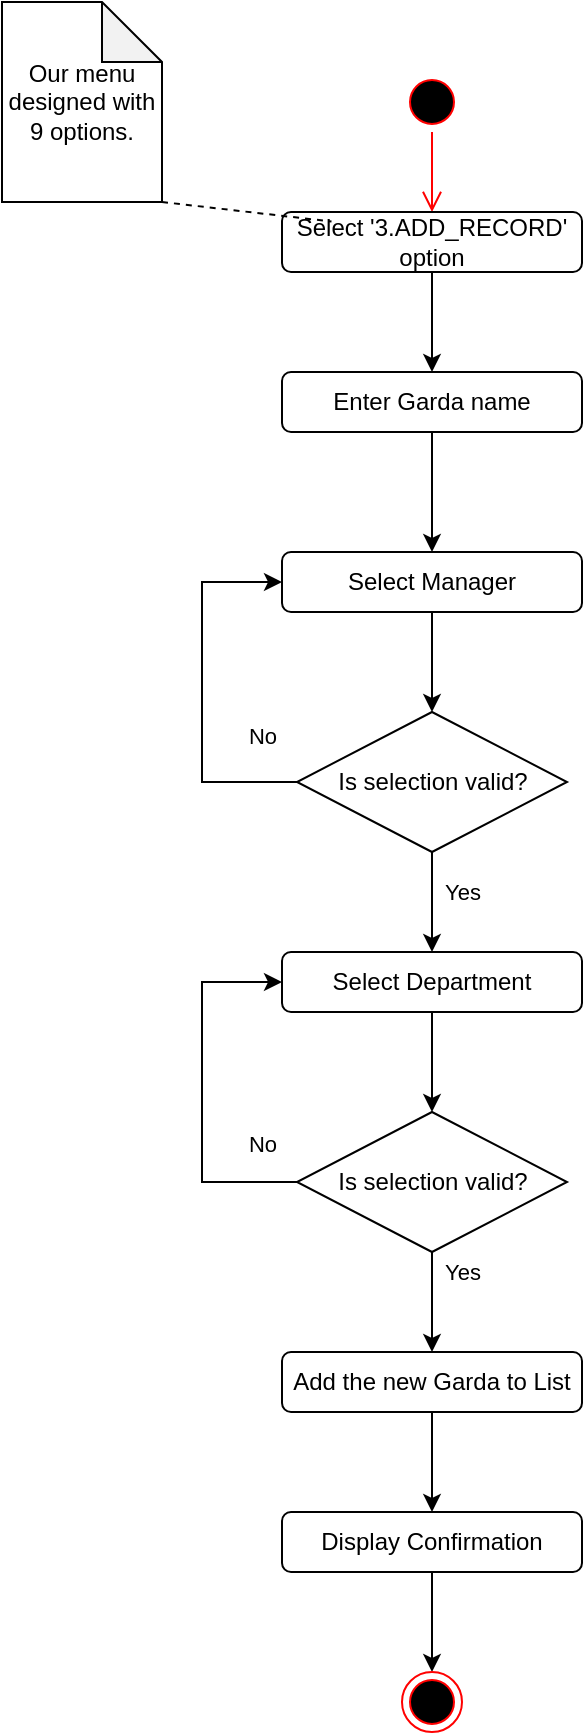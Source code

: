 <mxfile version="27.0.1">
  <diagram name="Page-1" id="EpfmuZBsE2RG1LV1SROP">
    <mxGraphModel dx="1685" dy="805" grid="1" gridSize="10" guides="1" tooltips="1" connect="1" arrows="1" fold="1" page="1" pageScale="1" pageWidth="827" pageHeight="1169" math="0" shadow="0">
      <root>
        <mxCell id="0" />
        <mxCell id="1" parent="0" />
        <mxCell id="gtRkcNtSJkR6ppTKZCWr-1" value="" style="ellipse;html=1;shape=startState;fillColor=#000000;strokeColor=#ff0000;" vertex="1" parent="1">
          <mxGeometry x="410" y="105" width="30" height="30" as="geometry" />
        </mxCell>
        <mxCell id="gtRkcNtSJkR6ppTKZCWr-2" value="" style="edgeStyle=orthogonalEdgeStyle;html=1;verticalAlign=bottom;endArrow=open;endSize=8;strokeColor=#ff0000;rounded=0;entryX=0.5;entryY=0;entryDx=0;entryDy=0;" edge="1" source="gtRkcNtSJkR6ppTKZCWr-1" parent="1" target="gtRkcNtSJkR6ppTKZCWr-3">
          <mxGeometry relative="1" as="geometry">
            <mxPoint x="425" y="245" as="targetPoint" />
          </mxGeometry>
        </mxCell>
        <mxCell id="gtRkcNtSJkR6ppTKZCWr-10" value="" style="edgeStyle=orthogonalEdgeStyle;rounded=0;orthogonalLoop=1;jettySize=auto;html=1;entryX=0.5;entryY=0;entryDx=0;entryDy=0;" edge="1" parent="1" source="gtRkcNtSJkR6ppTKZCWr-3" target="gtRkcNtSJkR6ppTKZCWr-5">
          <mxGeometry relative="1" as="geometry" />
        </mxCell>
        <mxCell id="gtRkcNtSJkR6ppTKZCWr-3" value="Select &#39;3.ADD_RECORD&#39; option" style="rounded=1;whiteSpace=wrap;html=1;" vertex="1" parent="1">
          <mxGeometry x="350" y="175" width="150" height="30" as="geometry" />
        </mxCell>
        <mxCell id="gtRkcNtSJkR6ppTKZCWr-11" value="" style="edgeStyle=orthogonalEdgeStyle;rounded=0;orthogonalLoop=1;jettySize=auto;html=1;entryX=0.5;entryY=0;entryDx=0;entryDy=0;" edge="1" parent="1" source="gtRkcNtSJkR6ppTKZCWr-5" target="gtRkcNtSJkR6ppTKZCWr-6">
          <mxGeometry relative="1" as="geometry" />
        </mxCell>
        <mxCell id="gtRkcNtSJkR6ppTKZCWr-5" value="Enter Garda name" style="rounded=1;whiteSpace=wrap;html=1;" vertex="1" parent="1">
          <mxGeometry x="350" y="255" width="150" height="30" as="geometry" />
        </mxCell>
        <mxCell id="gtRkcNtSJkR6ppTKZCWr-12" value="" style="edgeStyle=orthogonalEdgeStyle;rounded=0;orthogonalLoop=1;jettySize=auto;html=1;" edge="1" parent="1" source="gtRkcNtSJkR6ppTKZCWr-6" target="gtRkcNtSJkR6ppTKZCWr-9">
          <mxGeometry relative="1" as="geometry" />
        </mxCell>
        <mxCell id="gtRkcNtSJkR6ppTKZCWr-6" value="Select Manager&lt;span style=&quot;color: rgba(0, 0, 0, 0); font-family: monospace; font-size: 0px; text-align: start; text-wrap-mode: nowrap;&quot;&gt;%3CmxGraphModel%3E%3Croot%3E%3CmxCell%20id%3D%220%22%2F%3E%3CmxCell%20id%3D%221%22%20parent%3D%220%22%2F%3E%3CmxCell%20id%3D%222%22%20value%3D%22%22%20style%3D%22rounded%3D1%3BwhiteSpace%3Dwrap%3Bhtml%3D1%3B%22%20vertex%3D%221%22%20parent%3D%221%22%3E%3CmxGeometry%20x%3D%2210%22%20y%3D%22150%22%20width%3D%22150%22%20height%3D%2230%22%20as%3D%22geometry%22%2F%3E%3C%2FmxCell%3E%3C%2Froot%3E%3C%2FmxGraphModel%3E&lt;/span&gt;" style="rounded=1;whiteSpace=wrap;html=1;" vertex="1" parent="1">
          <mxGeometry x="350" y="345" width="150" height="30" as="geometry" />
        </mxCell>
        <mxCell id="gtRkcNtSJkR6ppTKZCWr-22" value="" style="edgeStyle=orthogonalEdgeStyle;rounded=0;orthogonalLoop=1;jettySize=auto;html=1;" edge="1" parent="1" source="gtRkcNtSJkR6ppTKZCWr-7" target="gtRkcNtSJkR6ppTKZCWr-21">
          <mxGeometry relative="1" as="geometry" />
        </mxCell>
        <mxCell id="gtRkcNtSJkR6ppTKZCWr-7" value="Select Department" style="rounded=1;whiteSpace=wrap;html=1;" vertex="1" parent="1">
          <mxGeometry x="350" y="545" width="150" height="30" as="geometry" />
        </mxCell>
        <mxCell id="gtRkcNtSJkR6ppTKZCWr-30" value="" style="edgeStyle=orthogonalEdgeStyle;rounded=0;orthogonalLoop=1;jettySize=auto;html=1;" edge="1" parent="1" source="gtRkcNtSJkR6ppTKZCWr-8" target="gtRkcNtSJkR6ppTKZCWr-29">
          <mxGeometry relative="1" as="geometry" />
        </mxCell>
        <mxCell id="gtRkcNtSJkR6ppTKZCWr-8" value="Add the new Garda to List" style="rounded=1;whiteSpace=wrap;html=1;" vertex="1" parent="1">
          <mxGeometry x="350" y="745" width="150" height="30" as="geometry" />
        </mxCell>
        <mxCell id="gtRkcNtSJkR6ppTKZCWr-14" value="" style="edgeStyle=orthogonalEdgeStyle;rounded=0;orthogonalLoop=1;jettySize=auto;html=1;entryX=0;entryY=0.5;entryDx=0;entryDy=0;exitX=0;exitY=0.5;exitDx=0;exitDy=0;" edge="1" parent="1" source="gtRkcNtSJkR6ppTKZCWr-9" target="gtRkcNtSJkR6ppTKZCWr-6">
          <mxGeometry relative="1" as="geometry">
            <mxPoint x="270" y="465" as="sourcePoint" />
            <mxPoint x="270" y="405" as="targetPoint" />
            <Array as="points">
              <mxPoint x="310" y="460" />
              <mxPoint x="310" y="360" />
            </Array>
          </mxGeometry>
        </mxCell>
        <mxCell id="gtRkcNtSJkR6ppTKZCWr-19" value="No" style="edgeLabel;html=1;align=center;verticalAlign=middle;resizable=0;points=[];" vertex="1" connectable="0" parent="gtRkcNtSJkR6ppTKZCWr-14">
          <mxGeometry x="-0.15" y="2" relative="1" as="geometry">
            <mxPoint x="32" y="9" as="offset" />
          </mxGeometry>
        </mxCell>
        <mxCell id="gtRkcNtSJkR6ppTKZCWr-20" value="" style="edgeStyle=orthogonalEdgeStyle;rounded=0;orthogonalLoop=1;jettySize=auto;html=1;" edge="1" parent="1" source="gtRkcNtSJkR6ppTKZCWr-9" target="gtRkcNtSJkR6ppTKZCWr-7">
          <mxGeometry relative="1" as="geometry" />
        </mxCell>
        <mxCell id="gtRkcNtSJkR6ppTKZCWr-26" value="Yes" style="edgeLabel;html=1;align=center;verticalAlign=middle;resizable=0;points=[];" vertex="1" connectable="0" parent="gtRkcNtSJkR6ppTKZCWr-20">
          <mxGeometry x="-0.213" y="-3" relative="1" as="geometry">
            <mxPoint x="18" as="offset" />
          </mxGeometry>
        </mxCell>
        <mxCell id="gtRkcNtSJkR6ppTKZCWr-9" value="Is selection valid?" style="rhombus;whiteSpace=wrap;html=1;" vertex="1" parent="1">
          <mxGeometry x="357.5" y="425" width="135" height="70" as="geometry" />
        </mxCell>
        <mxCell id="gtRkcNtSJkR6ppTKZCWr-24" value="" style="edgeStyle=orthogonalEdgeStyle;rounded=0;orthogonalLoop=1;jettySize=auto;html=1;exitX=0;exitY=0.5;exitDx=0;exitDy=0;entryX=0;entryY=0.5;entryDx=0;entryDy=0;" edge="1" parent="1" source="gtRkcNtSJkR6ppTKZCWr-21" target="gtRkcNtSJkR6ppTKZCWr-7">
          <mxGeometry relative="1" as="geometry">
            <mxPoint x="340.5" y="605" as="sourcePoint" />
            <mxPoint x="341" y="515" as="targetPoint" />
            <Array as="points">
              <mxPoint x="310" y="660" />
              <mxPoint x="310" y="560" />
            </Array>
          </mxGeometry>
        </mxCell>
        <mxCell id="gtRkcNtSJkR6ppTKZCWr-25" value="No" style="edgeLabel;html=1;align=center;verticalAlign=middle;resizable=0;points=[];" vertex="1" connectable="0" parent="gtRkcNtSJkR6ppTKZCWr-24">
          <mxGeometry x="0.012" y="-2" relative="1" as="geometry">
            <mxPoint x="28" y="28" as="offset" />
          </mxGeometry>
        </mxCell>
        <mxCell id="gtRkcNtSJkR6ppTKZCWr-27" value="" style="edgeStyle=orthogonalEdgeStyle;rounded=0;orthogonalLoop=1;jettySize=auto;html=1;" edge="1" parent="1" source="gtRkcNtSJkR6ppTKZCWr-21" target="gtRkcNtSJkR6ppTKZCWr-8">
          <mxGeometry relative="1" as="geometry" />
        </mxCell>
        <mxCell id="gtRkcNtSJkR6ppTKZCWr-28" value="Yes" style="edgeLabel;html=1;align=center;verticalAlign=middle;resizable=0;points=[];" vertex="1" connectable="0" parent="gtRkcNtSJkR6ppTKZCWr-27">
          <mxGeometry x="-0.24" y="-1" relative="1" as="geometry">
            <mxPoint x="16" y="-9" as="offset" />
          </mxGeometry>
        </mxCell>
        <mxCell id="gtRkcNtSJkR6ppTKZCWr-21" value="Is selection valid?" style="rhombus;whiteSpace=wrap;html=1;" vertex="1" parent="1">
          <mxGeometry x="357.5" y="625" width="135" height="70" as="geometry" />
        </mxCell>
        <mxCell id="gtRkcNtSJkR6ppTKZCWr-33" value="" style="edgeStyle=orthogonalEdgeStyle;rounded=0;orthogonalLoop=1;jettySize=auto;html=1;" edge="1" parent="1" source="gtRkcNtSJkR6ppTKZCWr-29" target="gtRkcNtSJkR6ppTKZCWr-31">
          <mxGeometry relative="1" as="geometry" />
        </mxCell>
        <mxCell id="gtRkcNtSJkR6ppTKZCWr-29" value="Display Confirmation" style="rounded=1;whiteSpace=wrap;html=1;" vertex="1" parent="1">
          <mxGeometry x="350" y="825" width="150" height="30" as="geometry" />
        </mxCell>
        <mxCell id="gtRkcNtSJkR6ppTKZCWr-31" value="" style="ellipse;html=1;shape=endState;fillColor=#000000;strokeColor=#ff0000;" vertex="1" parent="1">
          <mxGeometry x="410" y="905" width="30" height="30" as="geometry" />
        </mxCell>
        <mxCell id="gtRkcNtSJkR6ppTKZCWr-37" value="Our menu designed with 9 options." style="shape=note;whiteSpace=wrap;html=1;backgroundOutline=1;darkOpacity=0.05;" vertex="1" parent="1">
          <mxGeometry x="210" y="70" width="80" height="100" as="geometry" />
        </mxCell>
        <mxCell id="gtRkcNtSJkR6ppTKZCWr-40" value="" style="endArrow=none;dashed=1;html=1;rounded=0;exitX=1;exitY=1;exitDx=0;exitDy=0;exitPerimeter=0;entryX=0.165;entryY=0.159;entryDx=0;entryDy=0;entryPerimeter=0;" edge="1" parent="1" source="gtRkcNtSJkR6ppTKZCWr-37" target="gtRkcNtSJkR6ppTKZCWr-3">
          <mxGeometry width="50" height="50" relative="1" as="geometry">
            <mxPoint x="780" y="405" as="sourcePoint" />
            <mxPoint x="830" y="355" as="targetPoint" />
          </mxGeometry>
        </mxCell>
      </root>
    </mxGraphModel>
  </diagram>
</mxfile>
